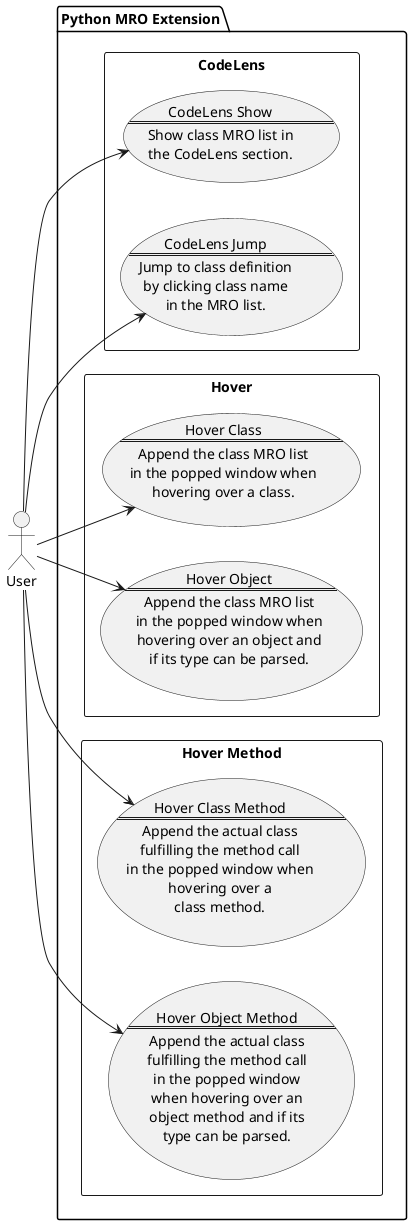 @startuml
actor User
package "Python MRO Extension" {
    rectangle "CodeLens" {
        usecase CLS as \
        "CodeLens Show
        ==
        Show class MRO list in
        the CodeLens section."
        usecase CLJ as \
        "CodeLens Jump
        ==
        Jump to class definition
        by clicking class name
        in the MRO list."
    }
    rectangle "Hover" {
        usecase HC as \
        "Hover Class
        ==
        Append the class MRO list
        in the popped window when
        hovering over a class."
        usecase HO as \
        "Hover Object
        ==
        Append the class MRO list
        in the popped window when
        hovering over an object and
        if its type can be parsed."
    }
    rectangle "Hover Method" {
        usecase HCM as \
        "Hover Class Method
        ==
        Append the actual class
        fulfilling the method call
        in the popped window when
        hovering over a
        class method."
        usecase HOM as \
        "Hover Object Method
        ==
        Append the actual class
        fulfilling the method call
        in the popped window
        when hovering over an
        object method and if its
        type can be parsed."
    }
}
left to right direction
User --> CLS
User --> CLJ
User --> HC
User --> HO
User --> HCM
User --> HOM
@enduml